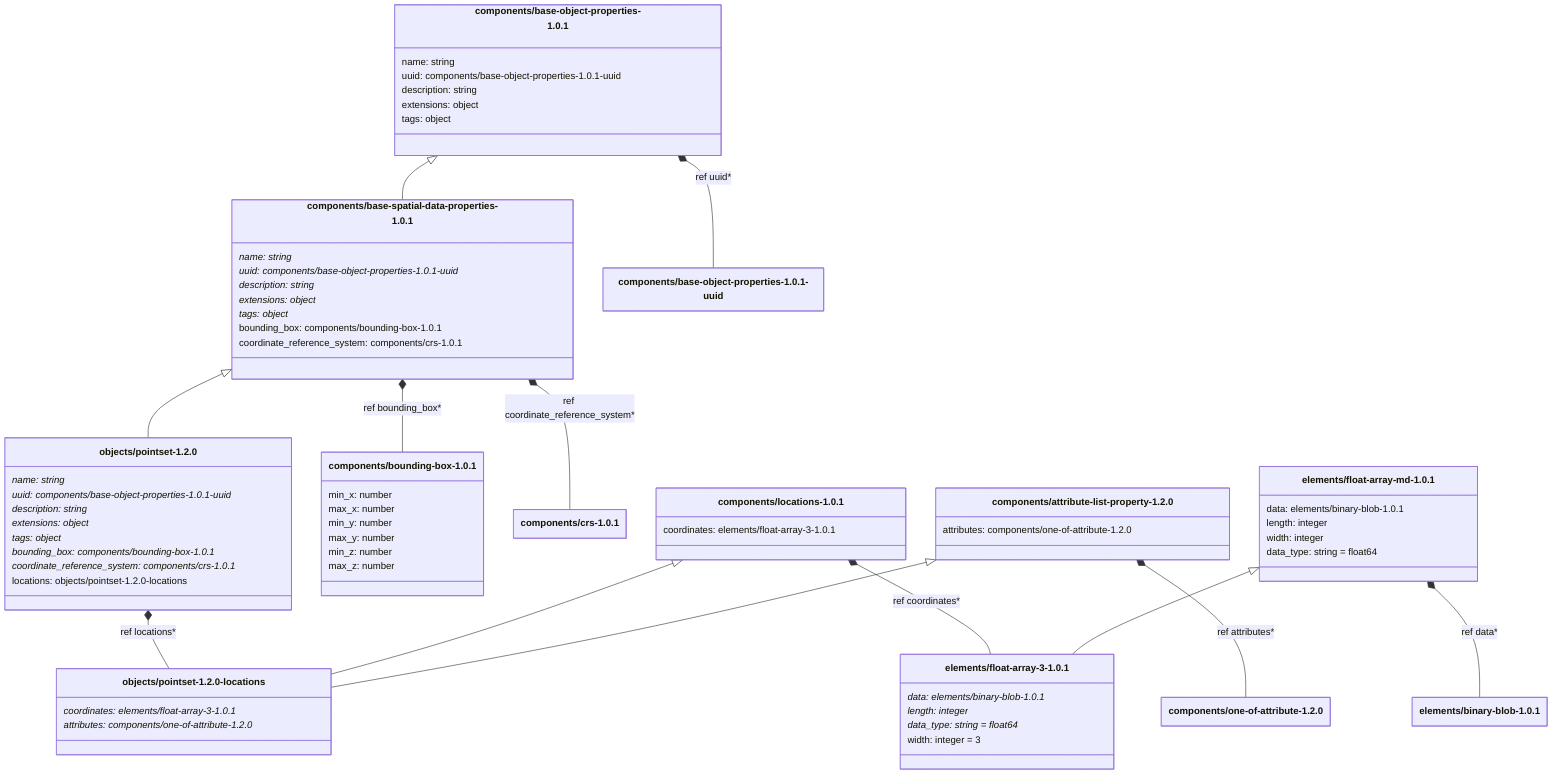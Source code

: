 ---
config:
    class:
        hideEmptyMembersBox: true
---

classDiagram
    class `components/base-object-properties-1.0.1`:::schemaComponent {
        name: string
        uuid: components/base-object-properties-1.0.1-uuid
        description: string
        extensions: object
        tags: object
    }
    class `components/base-spatial-data-properties-1.0.1`:::schemaComponent {
        name: string*
        uuid: components/base-object-properties-1.0.1-uuid*
        description: string*
        extensions: object*
        tags: object*
        bounding_box: components/bounding-box-1.0.1
        coordinate_reference_system: components/crs-1.0.1
    }
    `components/base-object-properties-1.0.1` <|-- `components/base-spatial-data-properties-1.0.1`
    class `objects/pointset-1.2.0`:::schemaObject {
        name: string*
        uuid: components/base-object-properties-1.0.1-uuid*
        description: string*
        extensions: object*
        tags: object*
        bounding_box: components/bounding-box-1.0.1*
        coordinate_reference_system: components/crs-1.0.1*
        locations: objects/pointset-1.2.0-locations
    }
    `components/base-spatial-data-properties-1.0.1` <|-- `objects/pointset-1.2.0`
    `components/base-object-properties-1.0.1` *-- `components/base-object-properties-1.0.1-uuid` : ref uuid*
    `components/base-spatial-data-properties-1.0.1` *-- `components/bounding-box-1.0.1` : ref bounding_box*
    `components/base-spatial-data-properties-1.0.1` *-- `components/crs-1.0.1` : ref coordinate_reference_system*
    `objects/pointset-1.2.0` *-- `objects/pointset-1.2.0-locations` : ref locations*
    class `components/base-object-properties-1.0.1-uuid`:::schemaImplicit {
    }
    class `components/locations-1.0.1`:::schemaComponent {
        coordinates: elements/float-array-3-1.0.1
    }
    class `components/attribute-list-property-1.2.0`:::schemaComponent {
        attributes: components/one-of-attribute-1.2.0
    }
    class `objects/pointset-1.2.0-locations`:::schemaImplicit {
        coordinates: elements/float-array-3-1.0.1*
        attributes: components/one-of-attribute-1.2.0*
    }
    `components/locations-1.0.1` <|-- `objects/pointset-1.2.0-locations`
    `components/attribute-list-property-1.2.0` <|-- `objects/pointset-1.2.0-locations`
    `components/locations-1.0.1` *-- `elements/float-array-3-1.0.1` : ref coordinates*
    `components/attribute-list-property-1.2.0` *-- `components/one-of-attribute-1.2.0` : ref attributes*
    class `elements/float-array-md-1.0.1`:::schemaElement {
        data: elements/binary-blob-1.0.1
        length: integer
        width: integer
        data_type: string = float64
    }
    class `elements/float-array-3-1.0.1`:::schemaElement {
        data: elements/binary-blob-1.0.1*
        length: integer*
        data_type: string = float64*
        width: integer = 3
    }
    `elements/float-array-md-1.0.1` <|-- `elements/float-array-3-1.0.1`
    `elements/float-array-md-1.0.1` *-- `elements/binary-blob-1.0.1` : ref data*
    class `elements/binary-blob-1.0.1`:::schemaElement {
    }
    class `components/one-of-attribute-1.2.0`:::schemaComponent {
    }
    class `components/bounding-box-1.0.1`:::schemaComponent {
        min_x: number
        max_x: number
        min_y: number
        max_y: number
        min_z: number
        max_z: number
    }
    class `components/crs-1.0.1`:::schemaComponent {
    }
